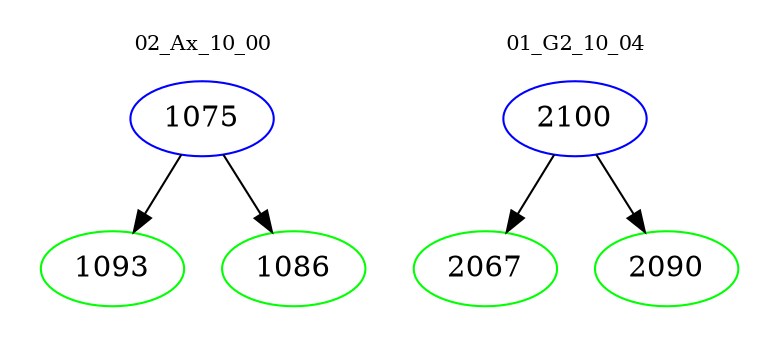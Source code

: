 digraph{
subgraph cluster_0 {
color = white
label = "02_Ax_10_00";
fontsize=10;
T0_1075 [label="1075", color="blue"]
T0_1075 -> T0_1093 [color="black"]
T0_1093 [label="1093", color="green"]
T0_1075 -> T0_1086 [color="black"]
T0_1086 [label="1086", color="green"]
}
subgraph cluster_1 {
color = white
label = "01_G2_10_04";
fontsize=10;
T1_2100 [label="2100", color="blue"]
T1_2100 -> T1_2067 [color="black"]
T1_2067 [label="2067", color="green"]
T1_2100 -> T1_2090 [color="black"]
T1_2090 [label="2090", color="green"]
}
}
